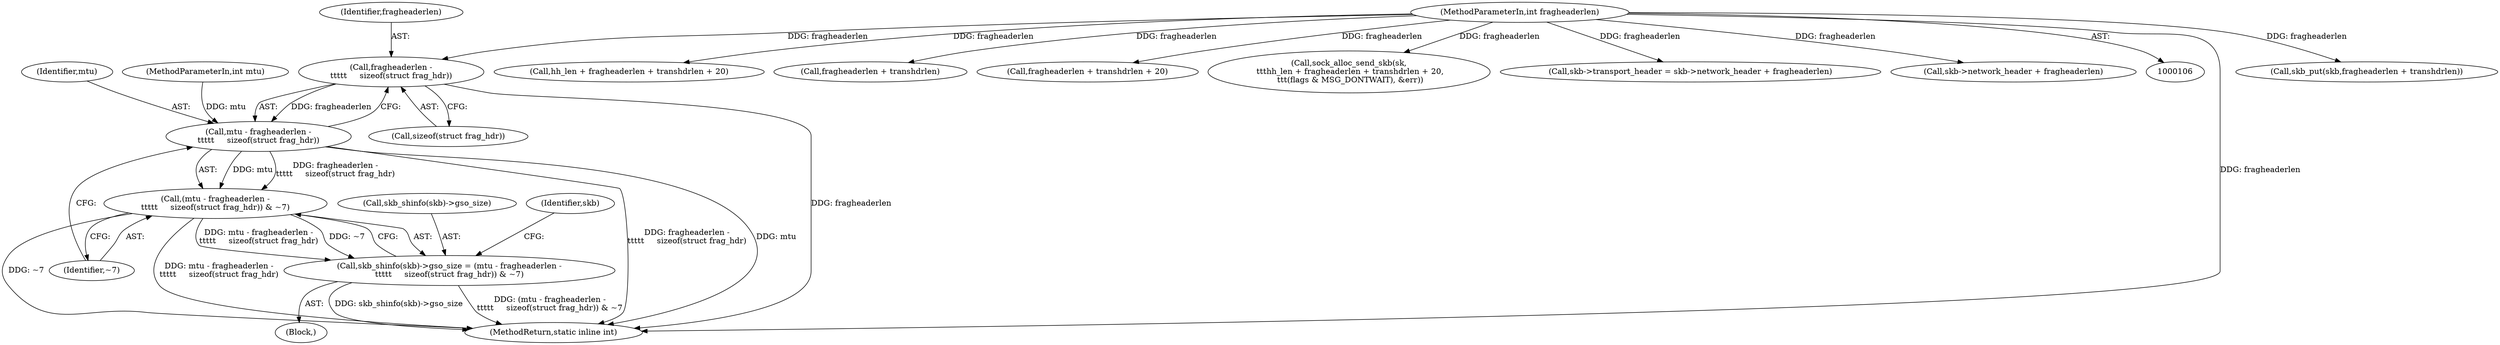 digraph "1_linux_c547dbf55d5f8cf615ccc0e7265e98db27d3fb8b@API" {
"1000197" [label="(Call,fragheaderlen -\n\t\t\t\t\t     sizeof(struct frag_hdr))"];
"1000112" [label="(MethodParameterIn,int fragheaderlen)"];
"1000195" [label="(Call,mtu - fragheaderlen -\n\t\t\t\t\t     sizeof(struct frag_hdr))"];
"1000194" [label="(Call,(mtu - fragheaderlen -\n\t\t\t\t\t     sizeof(struct frag_hdr)) & ~7)"];
"1000189" [label="(Call,skb_shinfo(skb)->gso_size = (mtu - fragheaderlen -\n\t\t\t\t\t     sizeof(struct frag_hdr)) & ~7)"];
"1000157" [label="(Call,skb_put(skb,fragheaderlen + transhdrlen))"];
"1000190" [label="(Call,skb_shinfo(skb)->gso_size)"];
"1000112" [label="(MethodParameterIn,int fragheaderlen)"];
"1000136" [label="(Call,hh_len + fragheaderlen + transhdrlen + 20)"];
"1000114" [label="(MethodParameterIn,int mtu)"];
"1000159" [label="(Call,fragheaderlen + transhdrlen)"];
"1000205" [label="(Identifier,skb)"];
"1000199" [label="(Call,sizeof(struct frag_hdr))"];
"1000138" [label="(Call,fragheaderlen + transhdrlen + 20)"];
"1000194" [label="(Call,(mtu - fragheaderlen -\n\t\t\t\t\t     sizeof(struct frag_hdr)) & ~7)"];
"1000235" [label="(MethodReturn,static inline int)"];
"1000196" [label="(Identifier,mtu)"];
"1000134" [label="(Call,sock_alloc_send_skb(sk,\n \t\t\thh_len + fragheaderlen + transhdrlen + 20,\n \t\t\t(flags & MSG_DONTWAIT), &err))"];
"1000189" [label="(Call,skb_shinfo(skb)->gso_size = (mtu - fragheaderlen -\n\t\t\t\t\t     sizeof(struct frag_hdr)) & ~7)"];
"1000195" [label="(Call,mtu - fragheaderlen -\n\t\t\t\t\t     sizeof(struct frag_hdr))"];
"1000164" [label="(Call,skb->transport_header = skb->network_header + fragheaderlen)"];
"1000198" [label="(Identifier,fragheaderlen)"];
"1000201" [label="(Identifier,~7)"];
"1000130" [label="(Block,)"];
"1000197" [label="(Call,fragheaderlen -\n\t\t\t\t\t     sizeof(struct frag_hdr))"];
"1000168" [label="(Call,skb->network_header + fragheaderlen)"];
"1000197" -> "1000195"  [label="AST: "];
"1000197" -> "1000199"  [label="CFG: "];
"1000198" -> "1000197"  [label="AST: "];
"1000199" -> "1000197"  [label="AST: "];
"1000195" -> "1000197"  [label="CFG: "];
"1000197" -> "1000235"  [label="DDG: fragheaderlen"];
"1000197" -> "1000195"  [label="DDG: fragheaderlen"];
"1000112" -> "1000197"  [label="DDG: fragheaderlen"];
"1000112" -> "1000106"  [label="AST: "];
"1000112" -> "1000235"  [label="DDG: fragheaderlen"];
"1000112" -> "1000134"  [label="DDG: fragheaderlen"];
"1000112" -> "1000136"  [label="DDG: fragheaderlen"];
"1000112" -> "1000138"  [label="DDG: fragheaderlen"];
"1000112" -> "1000157"  [label="DDG: fragheaderlen"];
"1000112" -> "1000159"  [label="DDG: fragheaderlen"];
"1000112" -> "1000164"  [label="DDG: fragheaderlen"];
"1000112" -> "1000168"  [label="DDG: fragheaderlen"];
"1000195" -> "1000194"  [label="AST: "];
"1000196" -> "1000195"  [label="AST: "];
"1000201" -> "1000195"  [label="CFG: "];
"1000195" -> "1000235"  [label="DDG: fragheaderlen -\n\t\t\t\t\t     sizeof(struct frag_hdr)"];
"1000195" -> "1000235"  [label="DDG: mtu"];
"1000195" -> "1000194"  [label="DDG: mtu"];
"1000195" -> "1000194"  [label="DDG: fragheaderlen -\n\t\t\t\t\t     sizeof(struct frag_hdr)"];
"1000114" -> "1000195"  [label="DDG: mtu"];
"1000194" -> "1000189"  [label="AST: "];
"1000194" -> "1000201"  [label="CFG: "];
"1000201" -> "1000194"  [label="AST: "];
"1000189" -> "1000194"  [label="CFG: "];
"1000194" -> "1000235"  [label="DDG: ~7"];
"1000194" -> "1000235"  [label="DDG: mtu - fragheaderlen -\n\t\t\t\t\t     sizeof(struct frag_hdr)"];
"1000194" -> "1000189"  [label="DDG: mtu - fragheaderlen -\n\t\t\t\t\t     sizeof(struct frag_hdr)"];
"1000194" -> "1000189"  [label="DDG: ~7"];
"1000189" -> "1000130"  [label="AST: "];
"1000190" -> "1000189"  [label="AST: "];
"1000205" -> "1000189"  [label="CFG: "];
"1000189" -> "1000235"  [label="DDG: (mtu - fragheaderlen -\n\t\t\t\t\t     sizeof(struct frag_hdr)) & ~7"];
"1000189" -> "1000235"  [label="DDG: skb_shinfo(skb)->gso_size"];
}

